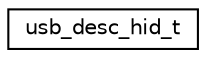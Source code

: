 digraph "Graphical Class Hierarchy"
{
 // LATEX_PDF_SIZE
  edge [fontname="Helvetica",fontsize="10",labelfontname="Helvetica",labelfontsize="10"];
  node [fontname="Helvetica",fontsize="10",shape=record];
  rankdir="LR";
  Node0 [label="usb_desc_hid_t",height=0.2,width=0.4,color="black", fillcolor="white", style="filled",URL="$structusb__desc__hid__t.html",tooltip="USB HID descriptor struct."];
}

